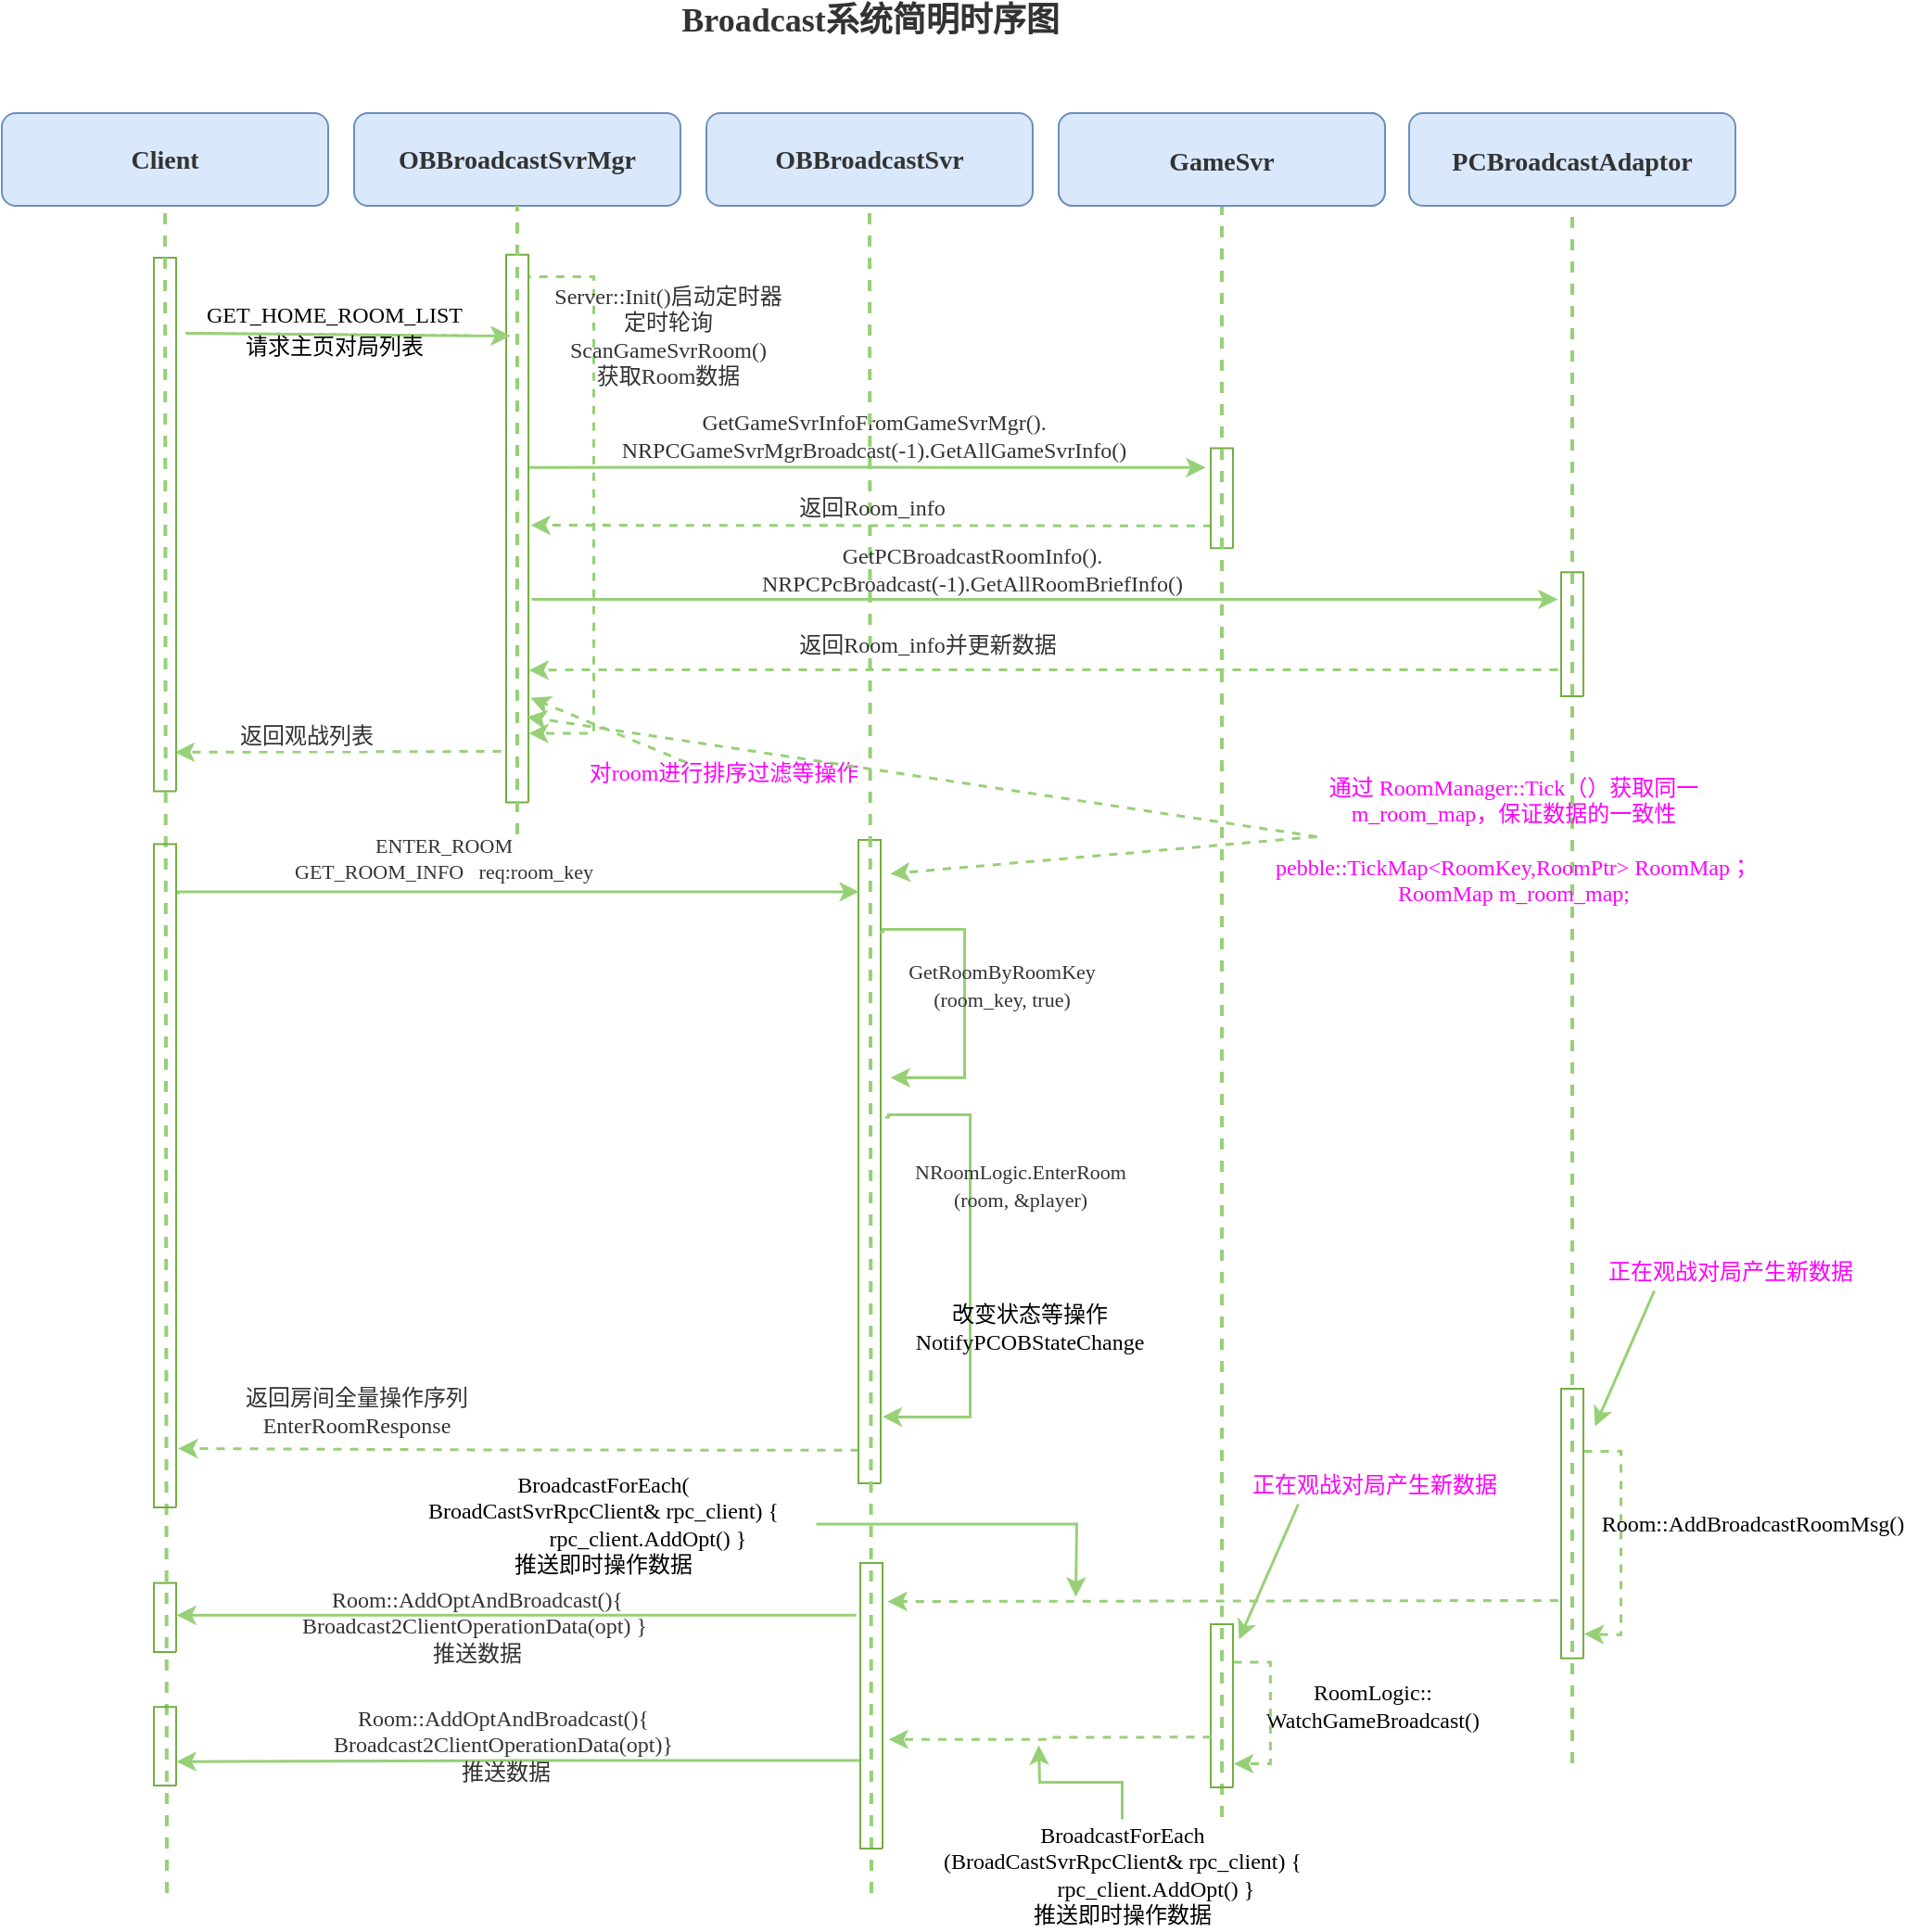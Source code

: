 <mxfile version="19.0.3" type="device"><diagram id="0JXYb2PloLVbS086gdcp" name="第 1 页"><mxGraphModel dx="1422" dy="865" grid="1" gridSize="10" guides="1" tooltips="1" connect="1" arrows="1" fold="1" page="1" pageScale="1" pageWidth="1100" pageHeight="1100" math="0" shadow="0"><root><mxCell id="0"/><mxCell id="1" parent="0"/><mxCell id="Zhw0Ouc4wIxj_ZuVvDxj-52" value="" style="group" vertex="1" connectable="0" parent="1"><mxGeometry x="34" y="20" width="955" height="1040" as="geometry"/></mxCell><mxCell id="XK4ZiDJZFjdR1Yn8rykN-3" value="&lt;b&gt;&lt;font color=&quot;#333333&quot; style=&quot;font-size: 14px;&quot; face=&quot;Comic Sans MS&quot;&gt;OBBroadcastSvrMgr&lt;/font&gt;&lt;/b&gt;" style="rounded=1;whiteSpace=wrap;html=1;fontSize=14;fillColor=#dae8fc;strokeColor=#6c8ebf;" parent="Zhw0Ouc4wIxj_ZuVvDxj-52" vertex="1"><mxGeometry x="190" y="60" width="176" height="50" as="geometry"/></mxCell><mxCell id="U8Vvt2ZOEtmQIleJNoWX-1" style="edgeStyle=orthogonalEdgeStyle;rounded=0;orthogonalLoop=1;jettySize=auto;html=1;dashed=1;fontFamily=Comic Sans MS;fontSize=12;fontColor=#333333;strokeColor=#97D077;strokeWidth=1.5;exitX=0.97;exitY=0.952;exitDx=0;exitDy=0;exitPerimeter=0;entryX=0.127;entryY=0.996;entryDx=0;entryDy=0;entryPerimeter=0;" parent="Zhw0Ouc4wIxj_ZuVvDxj-52" source="XK4ZiDJZFjdR1Yn8rykN-4" target="XK4ZiDJZFjdR1Yn8rykN-4" edge="1"><mxGeometry relative="1" as="geometry"><mxPoint x="289" y="400" as="targetPoint"/><mxPoint x="285" y="190" as="sourcePoint"/><Array as="points"><mxPoint x="283" y="148"/><mxPoint x="319" y="148"/><mxPoint x="319" y="394"/></Array></mxGeometry></mxCell><mxCell id="U8Vvt2ZOEtmQIleJNoWX-2" value="Server::Init()启动定时器&lt;br&gt;定时轮询&lt;br&gt;ScanGameSvrRoom()&lt;br&gt;获取Room数据" style="edgeLabel;html=1;align=center;verticalAlign=middle;resizable=0;points=[];fontSize=12;fontFamily=Comic Sans MS;fontColor=#333333;labelBackgroundColor=none;" parent="U8Vvt2ZOEtmQIleJNoWX-1" vertex="1" connectable="0"><mxGeometry x="-0.179" y="-2" relative="1" as="geometry"><mxPoint x="42" y="-61" as="offset"/></mxGeometry></mxCell><mxCell id="U8Vvt2ZOEtmQIleJNoWX-4" style="edgeStyle=orthogonalEdgeStyle;rounded=0;orthogonalLoop=1;jettySize=auto;html=1;exitX=0.54;exitY=1;exitDx=0;exitDy=0;exitPerimeter=0;fontFamily=Comic Sans MS;fontSize=12;fontColor=#333333;strokeColor=#97D077;strokeWidth=1.5;" parent="Zhw0Ouc4wIxj_ZuVvDxj-52" edge="1"><mxGeometry relative="1" as="geometry"><mxPoint x="649" y="250.897" as="targetPoint"/><mxPoint x="284" y="250.82" as="sourcePoint"/><Array as="points"><mxPoint x="466" y="251"/><mxPoint x="649" y="250"/></Array></mxGeometry></mxCell><mxCell id="U8Vvt2ZOEtmQIleJNoWX-5" value="&lt;pre style=&quot;background-color:#2b2b2b;color:#a9b7c6;font-family:'JetBrains Mono',monospace;font-size:12.0pt;&quot;&gt;&lt;/pre&gt;GetGameSvrInfoFromGameSvrMgr().&lt;br&gt;NRPCGameSvrMgrBroadcast(-1).GetAllGameSvrInfo()" style="edgeLabel;html=1;align=center;verticalAlign=middle;resizable=0;points=[];fontSize=12;fontFamily=Comic Sans MS;fontColor=#333333;labelBackgroundColor=none;" parent="U8Vvt2ZOEtmQIleJNoWX-4" vertex="1" connectable="0"><mxGeometry x="-0.462" y="1" relative="1" as="geometry"><mxPoint x="88" y="-24" as="offset"/></mxGeometry></mxCell><mxCell id="U8Vvt2ZOEtmQIleJNoWX-16" style="edgeStyle=orthogonalEdgeStyle;rounded=0;orthogonalLoop=1;jettySize=auto;html=1;dashed=1;fontFamily=Comic Sans MS;fontSize=12;fontColor=#333333;strokeColor=#97D077;strokeWidth=1.5;entryX=0.074;entryY=0.934;entryDx=0;entryDy=0;entryPerimeter=0;" parent="Zhw0Ouc4wIxj_ZuVvDxj-52" target="lIsacwMc3iRMQiqjtZAA-1" edge="1"><mxGeometry relative="1" as="geometry"><mxPoint x="99" y="480" as="targetPoint"/><mxPoint x="269" y="404" as="sourcePoint"/></mxGeometry></mxCell><mxCell id="U8Vvt2ZOEtmQIleJNoWX-17" value="返回观战列表" style="edgeLabel;html=1;align=center;verticalAlign=middle;resizable=0;points=[];fontSize=12;fontFamily=Comic Sans MS;fontColor=#333333;" parent="U8Vvt2ZOEtmQIleJNoWX-16" vertex="1" connectable="0"><mxGeometry x="0.198" relative="1" as="geometry"><mxPoint y="-9" as="offset"/></mxGeometry></mxCell><mxCell id="XK4ZiDJZFjdR1Yn8rykN-4" style="vsdxID=19;rotation=270;fillColor=#ffffff;gradientColor=none;shape=stencil(nZBLDoAgDERP0z3SIyjew0SURgSD+Lu9kMZoXLhwN9O+tukAlrNpJg1SzDH4QW/URgNYgZTkjA4UkwJUgGXng+6DX1zLfmoymdXo17xh5zmRJ6Q42BWCfc2oJfdAr+Yv+AP9Cb7OJ3H/2JG1HNGz/84klThPVCc=);strokeColor=#73ae42;points=[[1,1,0],[1,0,0],[0.77,1,0],[0.77,0,0],[0.54,1,0],[0.54,0,0],[0.31,1,0],[0.31,0,0],[0.04,1,0],[0.04,0,0],[1,1,0],[1,0,0],[1,1,0],[1,0,0],[1,1,0],[1,0,0],[1,1,0],[1,0,0],[1,1,0],[1,0,0],[1,1,0],[1,0,0],[1,1,0],[1,0,0],[1,1,0],[1,0,0],[1,1,0],[1,0,0],[1,1,0],[1,0,0],[1,1,0],[1,0,0],[1,1,0],[1,0,0],[1,1,0],[1,0,0],[1,1,0],[1,0,0],[1,1,0],[1,0,0]];labelBackgroundColor=none;rounded=0;html=1;whiteSpace=wrap;" parent="Zhw0Ouc4wIxj_ZuVvDxj-52" vertex="1"><mxGeometry x="130.28" y="278.08" width="295.44" height="12" as="geometry"/></mxCell><mxCell id="XK4ZiDJZFjdR1Yn8rykN-5" value="" style="endArrow=none;dashed=1;html=1;strokeWidth=2;rounded=0;fontFamily=Comic Sans MS;fontSize=16;entryX=0.5;entryY=1;entryDx=0;entryDy=0;strokeColor=#97D077;" parent="Zhw0Ouc4wIxj_ZuVvDxj-52" target="XK4ZiDJZFjdR1Yn8rykN-3" edge="1"><mxGeometry width="50" height="50" relative="1" as="geometry"><mxPoint x="278" y="449" as="sourcePoint"/><mxPoint x="610" y="300" as="targetPoint"/></mxGeometry></mxCell><mxCell id="XK4ZiDJZFjdR1Yn8rykN-11" value="&lt;b&gt;&lt;font color=&quot;#333333&quot; style=&quot;font-size: 16px;&quot; face=&quot;Comic Sans MS&quot;&gt;GameSvr、PCBroadcastAdaptor&lt;/font&gt;&lt;/b&gt;&lt;b&gt;&lt;font color=&quot;#333333&quot; style=&quot;font-size: 16px;&quot; face=&quot;Comic Sans MS&quot;&gt;&lt;br&gt;&lt;/font&gt;&lt;/b&gt;" style="rounded=1;whiteSpace=wrap;html=1;fontSize=14;fillColor=#dae8fc;strokeColor=#6c8ebf;" parent="Zhw0Ouc4wIxj_ZuVvDxj-52" vertex="1"><mxGeometry x="570" y="60" width="176" height="50" as="geometry"/></mxCell><mxCell id="U8Vvt2ZOEtmQIleJNoWX-13" style="edgeStyle=orthogonalEdgeStyle;rounded=0;orthogonalLoop=1;jettySize=auto;html=1;fontFamily=Comic Sans MS;fontSize=12;fontColor=#333333;strokeColor=#97D077;dashed=1;strokeWidth=1.5;exitX=0.153;exitY=0.013;exitDx=0;exitDy=0;exitPerimeter=0;" parent="Zhw0Ouc4wIxj_ZuVvDxj-52" edge="1"><mxGeometry relative="1" as="geometry"><mxPoint x="285" y="282.0" as="targetPoint"/><mxPoint x="652.166" y="282.386" as="sourcePoint"/><Array as="points"><mxPoint x="649" y="282"/></Array></mxGeometry></mxCell><mxCell id="U8Vvt2ZOEtmQIleJNoWX-14" style="edgeStyle=orthogonalEdgeStyle;rounded=0;orthogonalLoop=1;jettySize=auto;html=1;dashed=1;fontFamily=Comic Sans MS;fontSize=12;fontColor=#333333;strokeColor=#97D077;strokeWidth=1.5;entryX=0.242;entryY=1.005;entryDx=0;entryDy=0;entryPerimeter=0;" parent="Zhw0Ouc4wIxj_ZuVvDxj-52" target="XK4ZiDJZFjdR1Yn8rykN-4" edge="1"><mxGeometry relative="1" as="geometry"><mxPoint x="299" y="360" as="targetPoint"/><mxPoint x="839" y="360" as="sourcePoint"/><Array as="points"><mxPoint x="309" y="360"/></Array></mxGeometry></mxCell><mxCell id="XK4ZiDJZFjdR1Yn8rykN-12" style="vsdxID=19;rotation=270;fillColor=#ffffff;gradientColor=none;shape=stencil(nZBLDoAgDERP0z3SIyjew0SURgSD+Lu9kMZoXLhwN9O+tukAlrNpJg1SzDH4QW/URgNYgZTkjA4UkwJUgGXng+6DX1zLfmoymdXo17xh5zmRJ6Q42BWCfc2oJfdAr+Yv+AP9Cb7OJ3H/2JG1HNGz/84klThPVCc=);strokeColor=#73ae42;points=[[1,1,0],[1,0,0],[0.77,1,0],[0.77,0,0],[0.54,1,0],[0.54,0,0],[0.31,1,0],[0.31,0,0],[0.04,1,0],[0.04,0,0],[1,1,0],[1,0,0],[1,1,0],[1,0,0],[1,1,0],[1,0,0],[1,1,0],[1,0,0],[1,1,0],[1,0,0],[1,1,0],[1,0,0],[1,1,0],[1,0,0],[1,1,0],[1,0,0],[1,1,0],[1,0,0],[1,1,0],[1,0,0],[1,1,0],[1,0,0],[1,1,0],[1,0,0],[1,1,0],[1,0,0],[1,1,0],[1,0,0],[1,1,0],[1,0,0]];labelBackgroundColor=none;rounded=0;html=1;whiteSpace=wrap;" parent="Zhw0Ouc4wIxj_ZuVvDxj-52" vertex="1"><mxGeometry x="631.07" y="261.69" width="53.88" height="12" as="geometry"/></mxCell><mxCell id="XK4ZiDJZFjdR1Yn8rykN-13" value="" style="endArrow=none;dashed=1;html=1;strokeWidth=2;rounded=0;fontFamily=Comic Sans MS;fontSize=16;entryX=0.5;entryY=1;entryDx=0;entryDy=0;strokeColor=#97D077;exitX=0.735;exitY=-0.017;exitDx=0;exitDy=0;exitPerimeter=0;" parent="Zhw0Ouc4wIxj_ZuVvDxj-52" target="XK4ZiDJZFjdR1Yn8rykN-11" edge="1" source="Zhw0Ouc4wIxj_ZuVvDxj-27"><mxGeometry width="50" height="50" relative="1" as="geometry"><mxPoint x="659" y="1330" as="sourcePoint"/><mxPoint x="990" y="300" as="targetPoint"/></mxGeometry></mxCell><mxCell id="XK4ZiDJZFjdR1Yn8rykN-7" value="&lt;b&gt;&lt;font color=&quot;#333333&quot; style=&quot;font-size: 14px;&quot; face=&quot;Comic Sans MS&quot;&gt;OBBroadcastSvr&lt;/font&gt;&lt;/b&gt;" style="rounded=1;whiteSpace=wrap;html=1;fontSize=14;fillColor=#dae8fc;strokeColor=#6c8ebf;" parent="Zhw0Ouc4wIxj_ZuVvDxj-52" vertex="1"><mxGeometry x="380" y="60" width="176" height="50" as="geometry"/></mxCell><mxCell id="U8Vvt2ZOEtmQIleJNoWX-29" style="edgeStyle=orthogonalEdgeStyle;rounded=0;orthogonalLoop=1;jettySize=auto;html=1;exitX=0.04;exitY=0;exitDx=0;exitDy=0;exitPerimeter=0;entryX=0.086;entryY=1.069;entryDx=0;entryDy=0;entryPerimeter=0;fontFamily=Comic Sans MS;fontSize=14;fontColor=#333333;strokeColor=#97D077;strokeWidth=1.5;dashed=1;" parent="Zhw0Ouc4wIxj_ZuVvDxj-52" edge="1"><mxGeometry relative="1" as="geometry"><mxPoint x="462" y="780.83" as="sourcePoint"/><mxPoint x="94.828" y="779.995" as="targetPoint"/><Array as="points"><mxPoint x="278" y="780.71"/><mxPoint x="278" y="779.71"/></Array></mxGeometry></mxCell><mxCell id="U8Vvt2ZOEtmQIleJNoWX-30" value="返回房间全量操作序列&lt;br style=&quot;font-size: 12px;&quot;&gt;EnterRoomResponse" style="edgeLabel;html=1;align=center;verticalAlign=middle;resizable=0;points=[];fontSize=12;fontFamily=Comic Sans MS;fontColor=#333333;labelBackgroundColor=none;" parent="U8Vvt2ZOEtmQIleJNoWX-29" vertex="1" connectable="0"><mxGeometry x="-0.117" y="-3" relative="1" as="geometry"><mxPoint x="-109" y="-18" as="offset"/></mxGeometry></mxCell><mxCell id="XK4ZiDJZFjdR1Yn8rykN-8" style="vsdxID=19;rotation=270;fillColor=#ffffff;gradientColor=none;shape=stencil(nZBLDoAgDERP0z3SIyjew0SURgSD+Lu9kMZoXLhwN9O+tukAlrNpJg1SzDH4QW/URgNYgZTkjA4UkwJUgGXng+6DX1zLfmoymdXo17xh5zmRJ6Q42BWCfc2oJfdAr+Yv+AP9Cb7OJ3H/2JG1HNGz/84klThPVCc=);strokeColor=#73ae42;points=[[1,1,0],[1,0,0],[0.77,1,0],[0.77,0,0],[0.54,1,0],[0.54,0,0],[0.31,1,0],[0.31,0,0],[0.04,1,0],[0.04,0,0],[1,1,0],[1,0,0],[1,1,0],[1,0,0],[1,1,0],[1,0,0],[1,1,0],[1,0,0],[1,1,0],[1,0,0],[1,1,0],[1,0,0],[1,1,0],[1,0,0],[1,1,0],[1,0,0],[1,1,0],[1,0,0],[1,1,0],[1,0,0],[1,1,0],[1,0,0],[1,1,0],[1,0,0],[1,1,0],[1,0,0],[1,1,0],[1,0,0],[1,1,0],[1,0,0]];labelBackgroundColor=none;rounded=0;html=1;whiteSpace=wrap;" parent="Zhw0Ouc4wIxj_ZuVvDxj-52" vertex="1"><mxGeometry x="294.5" y="619.5" width="347" height="12" as="geometry"/></mxCell><mxCell id="XK4ZiDJZFjdR1Yn8rykN-9" value="" style="endArrow=none;dashed=1;html=1;strokeWidth=2;rounded=0;fontFamily=Comic Sans MS;fontSize=16;entryX=0.5;entryY=1;entryDx=0;entryDy=0;strokeColor=#97D077;" parent="Zhw0Ouc4wIxj_ZuVvDxj-52" target="XK4ZiDJZFjdR1Yn8rykN-7" edge="1"><mxGeometry width="50" height="50" relative="1" as="geometry"><mxPoint x="469" y="1020" as="sourcePoint"/><mxPoint x="800" y="300" as="targetPoint"/></mxGeometry></mxCell><mxCell id="U8Vvt2ZOEtmQIleJNoWX-7" style="edgeStyle=orthogonalEdgeStyle;rounded=0;orthogonalLoop=1;jettySize=auto;html=1;exitX=0.54;exitY=1;exitDx=0;exitDy=0;exitPerimeter=0;fontFamily=Comic Sans MS;fontSize=12;fontColor=#333333;strokeColor=#97D077;strokeWidth=1.5;" parent="Zhw0Ouc4wIxj_ZuVvDxj-52" edge="1"><mxGeometry relative="1" as="geometry"><mxPoint x="839" y="322" as="targetPoint"/><mxPoint x="285.5" y="322.0" as="sourcePoint"/><Array as="points"><mxPoint x="467.5" y="322.18"/><mxPoint x="650.5" y="321.18"/></Array></mxGeometry></mxCell><mxCell id="U8Vvt2ZOEtmQIleJNoWX-8" value="&lt;pre style=&quot;background-color:#2b2b2b;color:#a9b7c6;font-family:'JetBrains Mono',monospace;font-size:12.0pt;&quot;&gt;&lt;/pre&gt;GetPCBroadcastRoomInfo().&lt;br&gt;NRPCPcBroadcast(-1).GetAllRoomBriefInfo()" style="edgeLabel;html=1;align=center;verticalAlign=middle;resizable=0;points=[];fontSize=12;fontFamily=Comic Sans MS;fontColor=#333333;labelBackgroundColor=none;" parent="U8Vvt2ZOEtmQIleJNoWX-7" vertex="1" connectable="0"><mxGeometry x="-0.462" y="1" relative="1" as="geometry"><mxPoint x="88" y="-23" as="offset"/></mxGeometry></mxCell><mxCell id="U8Vvt2ZOEtmQIleJNoWX-9" style="edgeStyle=none;rounded=0;orthogonalLoop=1;jettySize=auto;html=1;exitX=0.77;exitY=1;exitDx=0;exitDy=0;exitPerimeter=0;dashed=1;fontFamily=Comic Sans MS;fontSize=16;fontColor=#333333;strokeColor=#97D077;" parent="Zhw0Ouc4wIxj_ZuVvDxj-52" edge="1"><mxGeometry relative="1" as="geometry"><mxPoint x="99" y="178.48" as="sourcePoint"/><mxPoint x="274" y="180.0" as="targetPoint"/></mxGeometry></mxCell><mxCell id="U8Vvt2ZOEtmQIleJNoWX-11" style="edgeStyle=none;rounded=0;orthogonalLoop=1;jettySize=auto;html=1;exitX=0.77;exitY=1;exitDx=0;exitDy=0;exitPerimeter=0;fontFamily=Comic Sans MS;fontSize=16;fontColor=#333333;strokeColor=#97D077;strokeWidth=1.5;" parent="Zhw0Ouc4wIxj_ZuVvDxj-52" edge="1"><mxGeometry relative="1" as="geometry"><mxPoint x="99" y="178.48" as="sourcePoint"/><mxPoint x="274" y="180.0" as="targetPoint"/></mxGeometry></mxCell><mxCell id="U8Vvt2ZOEtmQIleJNoWX-15" value="&lt;p style=&quot;line-height: 1.4;&quot;&gt;&lt;span style=&quot;color: rgb(0, 0, 0);&quot;&gt;GET_HOME_ROOM_LIST&lt;/span&gt;&lt;br style=&quot;color: rgb(0, 0, 0);&quot;&gt;&lt;span style=&quot;color: rgb(0, 0, 0);&quot;&gt;请求主页对局列表&lt;/span&gt;&lt;/p&gt;" style="edgeLabel;html=1;align=center;verticalAlign=middle;resizable=0;points=[];fontSize=12;fontFamily=Comic Sans MS;fontColor=#333333;labelBackgroundColor=none;" parent="U8Vvt2ZOEtmQIleJNoWX-11" vertex="1" connectable="0"><mxGeometry x="-0.089" y="-2" relative="1" as="geometry"><mxPoint y="-4" as="offset"/></mxGeometry></mxCell><mxCell id="NVkEytYguBen006gm_mv-2" value="&lt;b&gt;&lt;font color=&quot;#333333&quot; style=&quot;font-size: 14px;&quot; face=&quot;Comic Sans MS&quot;&gt;Client&lt;/font&gt;&lt;/b&gt;" style="rounded=1;whiteSpace=wrap;html=1;fontSize=14;fillColor=#dae8fc;strokeColor=#6c8ebf;" parent="Zhw0Ouc4wIxj_ZuVvDxj-52" vertex="1"><mxGeometry y="60" width="176" height="50" as="geometry"/></mxCell><mxCell id="lIsacwMc3iRMQiqjtZAA-1" style="vsdxID=19;rotation=270;fillColor=#ffffff;gradientColor=none;shape=stencil(nZBLDoAgDERP0z3SIyjew0SURgSD+Lu9kMZoXLhwN9O+tukAlrNpJg1SzDH4QW/URgNYgZTkjA4UkwJUgGXng+6DX1zLfmoymdXo17xh5zmRJ6Q42BWCfc2oJfdAr+Yv+AP9Cb7OJ3H/2JG1HNGz/84klThPVCc=);strokeColor=#73ae42;points=[[1,1,0],[1,0,0],[0.77,1,0],[0.77,0,0],[0.54,1,0],[0.54,0,0],[0.31,1,0],[0.31,0,0],[0.04,1,0],[0.04,0,0],[1,1,0],[1,0,0],[1,1,0],[1,0,0],[1,1,0],[1,0,0],[1,1,0],[1,0,0],[1,1,0],[1,0,0],[1,1,0],[1,0,0],[1,1,0],[1,0,0],[1,1,0],[1,0,0],[1,1,0],[1,0,0],[1,1,0],[1,0,0],[1,1,0],[1,0,0],[1,1,0],[1,0,0],[1,1,0],[1,0,0],[1,1,0],[1,0,0],[1,1,0],[1,0,0]];labelBackgroundColor=none;rounded=0;html=1;whiteSpace=wrap;" parent="Zhw0Ouc4wIxj_ZuVvDxj-52" vertex="1"><mxGeometry x="-55.88" y="275.88" width="287.75" height="12" as="geometry"/></mxCell><mxCell id="fZyv4n7QdBTqXU1RbJ-N-4" value="" style="endArrow=none;dashed=1;html=1;strokeWidth=2;rounded=0;fontFamily=Comic Sans MS;fontSize=16;entryX=0.5;entryY=1;entryDx=0;entryDy=0;strokeColor=#97D077;" parent="Zhw0Ouc4wIxj_ZuVvDxj-52" target="NVkEytYguBen006gm_mv-2" edge="1"><mxGeometry width="50" height="50" relative="1" as="geometry"><mxPoint x="89" y="1020" as="sourcePoint"/><mxPoint x="420" y="300" as="targetPoint"/></mxGeometry></mxCell><mxCell id="U8Vvt2ZOEtmQIleJNoWX-26" style="edgeStyle=orthogonalEdgeStyle;rounded=0;orthogonalLoop=1;jettySize=auto;html=1;exitX=0.929;exitY=0.931;exitDx=0;exitDy=0;exitPerimeter=0;fontFamily=Comic Sans MS;fontSize=12;fontColor=#333333;strokeColor=#97D077;strokeWidth=1.5;entryX=0.92;entryY=0.008;entryDx=0;entryDy=0;entryPerimeter=0;" parent="Zhw0Ouc4wIxj_ZuVvDxj-52" source="U8Vvt2ZOEtmQIleJNoWX-20" target="XK4ZiDJZFjdR1Yn8rykN-8" edge="1"><mxGeometry relative="1" as="geometry"><mxPoint x="459" y="480" as="targetPoint"/><Array as="points"><mxPoint x="95" y="481"/><mxPoint x="95" y="480"/><mxPoint x="459" y="480"/></Array></mxGeometry></mxCell><mxCell id="U8Vvt2ZOEtmQIleJNoWX-27" value="&lt;div style=&quot;font-size: 11px;&quot;&gt;&lt;font style=&quot;font-size: 11px;&quot;&gt;ENTER_ROOM&lt;/font&gt;&lt;/div&gt;&lt;div style=&quot;font-size: 11px;&quot;&gt;&lt;font style=&quot;font-size: 11px;&quot;&gt;GET_ROOM_INFO&amp;nbsp; &amp;nbsp;req:room_key&lt;/font&gt;&lt;/div&gt;" style="edgeLabel;html=1;align=center;verticalAlign=middle;resizable=0;points=[];fontSize=12;fontFamily=Comic Sans MS;fontColor=#333333;labelBackgroundColor=none;" parent="U8Vvt2ZOEtmQIleJNoWX-26" vertex="1" connectable="0"><mxGeometry x="-0.25" y="3" relative="1" as="geometry"><mxPoint x="8" y="-15" as="offset"/></mxGeometry></mxCell><mxCell id="U8Vvt2ZOEtmQIleJNoWX-20" style="vsdxID=19;rotation=270;fillColor=none;gradientColor=none;shape=stencil(nZBLDoAgDERP0z3SIyjew0SURgSD+Lu9kMZoXLhwN9O+tukAlrNpJg1SzDH4QW/URgNYgZTkjA4UkwJUgGXng+6DX1zLfmoymdXo17xh5zmRJ6Q42BWCfc2oJfdAr+Yv+AP9Cb7OJ3H/2JG1HNGz/84klThPVCc=);strokeColor=#73ae42;points=[[1,1,0],[1,0,0],[0.77,1,0],[0.77,0,0],[0.54,1,0],[0.54,0,0],[0.31,1,0],[0.31,0,0],[0.04,1,0],[0.04,0,0],[1,1,0],[1,0,0],[1,1,0],[1,0,0],[1,1,0],[1,0,0],[1,1,0],[1,0,0],[1,1,0],[1,0,0],[1,1,0],[1,0,0],[1,1,0],[1,0,0],[1,1,0],[1,0,0],[1,1,0],[1,0,0],[1,1,0],[1,0,0],[1,1,0],[1,0,0],[1,1,0],[1,0,0],[1,1,0],[1,0,0],[1,1,0],[1,0,0],[1,1,0],[1,0,0]];labelBackgroundColor=none;rounded=0;html=1;whiteSpace=wrap;" parent="Zhw0Ouc4wIxj_ZuVvDxj-52" vertex="1"><mxGeometry x="-90.87" y="627.13" width="357.75" height="12" as="geometry"/></mxCell><mxCell id="U8Vvt2ZOEtmQIleJNoWX-28" value="&lt;b&gt;&lt;font color=&quot;#333333&quot; style=&quot;font-size: 14px;&quot; face=&quot;Comic Sans MS&quot;&gt;GameSvr&lt;/font&gt;&lt;/b&gt;&lt;b&gt;&lt;font color=&quot;#333333&quot; style=&quot;font-size: 16px;&quot; face=&quot;Comic Sans MS&quot;&gt;&lt;br&gt;&lt;/font&gt;&lt;/b&gt;" style="rounded=1;whiteSpace=wrap;html=1;fontSize=14;fillColor=#dae8fc;strokeColor=#6c8ebf;" parent="Zhw0Ouc4wIxj_ZuVvDxj-52" vertex="1"><mxGeometry x="570" y="60" width="176" height="50" as="geometry"/></mxCell><mxCell id="U8Vvt2ZOEtmQIleJNoWX-31" value="&lt;font style=&quot;font-size: 12px;&quot;&gt;返回Room_info&lt;/font&gt;" style="text;html=1;align=center;verticalAlign=middle;resizable=0;points=[];autosize=1;strokeColor=none;fillColor=none;fontSize=14;fontFamily=Comic Sans MS;fontColor=#333333;" parent="Zhw0Ouc4wIxj_ZuVvDxj-52" vertex="1"><mxGeometry x="419" y="262.75" width="100" height="20" as="geometry"/></mxCell><mxCell id="U8Vvt2ZOEtmQIleJNoWX-32" value="&lt;font style=&quot;font-size: 12px;&quot;&gt;返回Room_info并更新数据&lt;/font&gt;" style="text;html=1;align=center;verticalAlign=middle;resizable=0;points=[];autosize=1;strokeColor=none;fillColor=none;fontSize=14;fontFamily=Comic Sans MS;fontColor=#333333;" parent="Zhw0Ouc4wIxj_ZuVvDxj-52" vertex="1"><mxGeometry x="419" y="336.75" width="160" height="20" as="geometry"/></mxCell><mxCell id="U8Vvt2ZOEtmQIleJNoWX-35" style="vsdxID=19;rotation=270;fillColor=#ffffff;gradientColor=none;shape=stencil(nZBLDoAgDERP0z3SIyjew0SURgSD+Lu9kMZoXLhwN9O+tukAlrNpJg1SzDH4QW/URgNYgZTkjA4UkwJUgGXng+6DX1zLfmoymdXo17xh5zmRJ6Q42BWCfc2oJfdAr+Yv+AP9Cb7OJ3H/2JG1HNGz/84klThPVCc=);strokeColor=#73ae42;points=[[1,1,0],[1,0,0],[0.77,1,0],[0.77,0,0],[0.54,1,0],[0.54,0,0],[0.31,1,0],[0.31,0,0],[0.04,1,0],[0.04,0,0],[1,1,0],[1,0,0],[1,1,0],[1,0,0],[1,1,0],[1,0,0],[1,1,0],[1,0,0],[1,1,0],[1,0,0],[1,1,0],[1,0,0],[1,1,0],[1,0,0],[1,1,0],[1,0,0],[1,1,0],[1,0,0],[1,1,0],[1,0,0],[1,1,0],[1,0,0],[1,1,0],[1,0,0],[1,1,0],[1,0,0],[1,1,0],[1,0,0],[1,1,0],[1,0,0]];labelBackgroundColor=none;rounded=0;html=1;whiteSpace=wrap;" parent="Zhw0Ouc4wIxj_ZuVvDxj-52" vertex="1"><mxGeometry x="813.57" y="335.06" width="66.87" height="12" as="geometry"/></mxCell><mxCell id="U8Vvt2ZOEtmQIleJNoWX-36" value="&lt;b&gt;&lt;font color=&quot;#333333&quot; style=&quot;font-size: 14px;&quot; face=&quot;Comic Sans MS&quot;&gt;PCBroadcastAdaptor&lt;/font&gt;&lt;/b&gt;&lt;b&gt;&lt;font color=&quot;#333333&quot; style=&quot;font-size: 16px;&quot; face=&quot;Comic Sans MS&quot;&gt;&lt;br&gt;&lt;/font&gt;&lt;/b&gt;" style="rounded=1;whiteSpace=wrap;html=1;fontSize=14;fillColor=#dae8fc;strokeColor=#6c8ebf;" parent="Zhw0Ouc4wIxj_ZuVvDxj-52" vertex="1"><mxGeometry x="759" y="60" width="176" height="50" as="geometry"/></mxCell><mxCell id="U8Vvt2ZOEtmQIleJNoWX-37" value="" style="endArrow=none;dashed=1;html=1;strokeWidth=2;rounded=0;fontFamily=Comic Sans MS;fontSize=16;entryX=0.5;entryY=1;entryDx=0;entryDy=0;strokeColor=#97D077;" parent="Zhw0Ouc4wIxj_ZuVvDxj-52" edge="1"><mxGeometry width="50" height="50" relative="1" as="geometry"><mxPoint x="847" y="950" as="sourcePoint"/><mxPoint x="847" y="110.0" as="targetPoint"/></mxGeometry></mxCell><mxCell id="Zhw0Ouc4wIxj_ZuVvDxj-2" style="edgeStyle=orthogonalEdgeStyle;rounded=0;orthogonalLoop=1;jettySize=auto;html=1;exitX=0.929;exitY=0.931;exitDx=0;exitDy=0;exitPerimeter=0;fontFamily=Comic Sans MS;fontSize=12;fontColor=#333333;strokeColor=#97D077;strokeWidth=1.5;" edge="1" parent="Zhw0Ouc4wIxj_ZuVvDxj-52"><mxGeometry relative="1" as="geometry"><mxPoint x="479" y="580" as="targetPoint"/><Array as="points"><mxPoint x="475" y="501"/><mxPoint x="475" y="500"/><mxPoint x="519" y="500"/><mxPoint x="519" y="580"/></Array><mxPoint x="473.552" y="501.293" as="sourcePoint"/></mxGeometry></mxCell><mxCell id="Zhw0Ouc4wIxj_ZuVvDxj-3" value="&lt;div style=&quot;&quot;&gt;&lt;span style=&quot;font-size: 11px;&quot;&gt;GetRoomByRoomKey&lt;/span&gt;&lt;/div&gt;&lt;div style=&quot;&quot;&gt;&lt;span style=&quot;font-size: 11px;&quot;&gt;(room_key, true)&lt;/span&gt;&lt;br&gt;&lt;/div&gt;" style="edgeLabel;html=1;align=center;verticalAlign=middle;resizable=0;points=[];fontSize=12;fontFamily=Comic Sans MS;fontColor=#333333;labelBackgroundColor=none;" vertex="1" connectable="0" parent="Zhw0Ouc4wIxj_ZuVvDxj-2"><mxGeometry x="-0.25" y="3" relative="1" as="geometry"><mxPoint x="17" y="14" as="offset"/></mxGeometry></mxCell><mxCell id="Zhw0Ouc4wIxj_ZuVvDxj-4" style="edgeStyle=orthogonalEdgeStyle;rounded=0;orthogonalLoop=1;jettySize=auto;html=1;exitX=0.929;exitY=0.931;exitDx=0;exitDy=0;exitPerimeter=0;fontFamily=Comic Sans MS;fontSize=12;fontColor=#333333;strokeColor=#97D077;strokeWidth=1.5;entryX=0.104;entryY=1.056;entryDx=0;entryDy=0;entryPerimeter=0;" edge="1" parent="Zhw0Ouc4wIxj_ZuVvDxj-52" target="XK4ZiDJZFjdR1Yn8rykN-8"><mxGeometry relative="1" as="geometry"><mxPoint x="476" y="720" as="targetPoint"/><Array as="points"><mxPoint x="478" y="601"/><mxPoint x="478" y="600"/><mxPoint x="522" y="600"/><mxPoint x="522" y="763"/><mxPoint x="489" y="763"/></Array><mxPoint x="476.272" y="601.293" as="sourcePoint"/></mxGeometry></mxCell><mxCell id="Zhw0Ouc4wIxj_ZuVvDxj-5" value="&lt;div style=&quot;&quot;&gt;&lt;span style=&quot;font-size: 11px;&quot;&gt;NRoomLogic.EnterRoom&lt;/span&gt;&lt;/div&gt;&lt;div style=&quot;&quot;&gt;&lt;span style=&quot;font-size: 11px;&quot;&gt;(room, &amp;amp;player)&lt;/span&gt;&lt;br&gt;&lt;/div&gt;" style="edgeLabel;html=1;align=center;verticalAlign=middle;resizable=0;points=[];fontSize=12;fontFamily=Comic Sans MS;fontColor=#333333;labelBackgroundColor=none;" vertex="1" connectable="0" parent="Zhw0Ouc4wIxj_ZuVvDxj-4"><mxGeometry x="-0.25" y="3" relative="1" as="geometry"><mxPoint x="24" y="-12" as="offset"/></mxGeometry></mxCell><mxCell id="Zhw0Ouc4wIxj_ZuVvDxj-6" value="&lt;font style=&quot;font-size: 12px;&quot; face=&quot;Comic Sans MS&quot;&gt;改变状态等操作&lt;br&gt;NotifyPCOBStateChange&lt;/font&gt;" style="text;html=1;align=center;verticalAlign=middle;resizable=0;points=[];autosize=1;strokeColor=none;fillColor=none;" vertex="1" parent="Zhw0Ouc4wIxj_ZuVvDxj-52"><mxGeometry x="474" y="695" width="160" height="40" as="geometry"/></mxCell><mxCell id="Zhw0Ouc4wIxj_ZuVvDxj-29" style="edgeStyle=orthogonalEdgeStyle;rounded=0;orthogonalLoop=1;jettySize=auto;html=1;exitX=0.77;exitY=1;exitDx=0;exitDy=0;exitPerimeter=0;dashed=1;fontFamily=Comic Sans MS;fontSize=12;strokeColor=#97D077;strokeWidth=1.5;" edge="1" parent="Zhw0Ouc4wIxj_ZuVvDxj-52" source="Zhw0Ouc4wIxj_ZuVvDxj-12"><mxGeometry relative="1" as="geometry"><mxPoint x="853.172" y="880" as="targetPoint"/></mxGeometry></mxCell><mxCell id="Zhw0Ouc4wIxj_ZuVvDxj-30" value="&lt;div&gt;Room::AddBroadcastRoomMsg()&lt;/div&gt;&lt;div&gt;&lt;br&gt;&lt;/div&gt;" style="edgeLabel;html=1;align=center;verticalAlign=middle;resizable=0;points=[];fontSize=12;fontFamily=Comic Sans MS;labelBackgroundColor=none;" vertex="1" connectable="0" parent="Zhw0Ouc4wIxj_ZuVvDxj-29"><mxGeometry x="-0.25" y="-1" relative="1" as="geometry"><mxPoint x="72" y="14" as="offset"/></mxGeometry></mxCell><mxCell id="Zhw0Ouc4wIxj_ZuVvDxj-12" style="vsdxID=19;rotation=270;fillColor=none;gradientColor=none;shape=stencil(nZBLDoAgDERP0z3SIyjew0SURgSD+Lu9kMZoXLhwN9O+tukAlrNpJg1SzDH4QW/URgNYgZTkjA4UkwJUgGXng+6DX1zLfmoymdXo17xh5zmRJ6Q42BWCfc2oJfdAr+Yv+AP9Cb7OJ3H/2JG1HNGz/84klThPVCc=);strokeColor=#73ae42;points=[[1,1,0],[1,0,0],[0.77,1,0],[0.77,0,0],[0.54,1,0],[0.54,0,0],[0.31,1,0],[0.31,0,0],[0.04,1,0],[0.04,0,0],[1,1,0],[1,0,0],[1,1,0],[1,0,0],[1,1,0],[1,0,0],[1,1,0],[1,0,0],[1,1,0],[1,0,0],[1,1,0],[1,0,0],[1,1,0],[1,0,0],[1,1,0],[1,0,0],[1,1,0],[1,0,0],[1,1,0],[1,0,0],[1,1,0],[1,0,0],[1,1,0],[1,0,0],[1,1,0],[1,0,0],[1,1,0],[1,0,0],[1,1,0],[1,0,0]];labelBackgroundColor=none;rounded=0;html=1;whiteSpace=wrap;" vertex="1" parent="Zhw0Ouc4wIxj_ZuVvDxj-52"><mxGeometry x="774.29" y="814.72" width="145.43" height="12" as="geometry"/></mxCell><mxCell id="Zhw0Ouc4wIxj_ZuVvDxj-15" style="vsdxID=19;rotation=270;fillColor=none;gradientColor=none;shape=stencil(nZBLDoAgDERP0z3SIyjew0SURgSD+Lu9kMZoXLhwN9O+tukAlrNpJg1SzDH4QW/URgNYgZTkjA4UkwJUgGXng+6DX1zLfmoymdXo17xh5zmRJ6Q42BWCfc2oJfdAr+Yv+AP9Cb7OJ3H/2JG1HNGz/84klThPVCc=);strokeColor=#73ae42;points=[[1,1,0],[1,0,0],[0.77,1,0],[0.77,0,0],[0.54,1,0],[0.54,0,0],[0.31,1,0],[0.31,0,0],[0.04,1,0],[0.04,0,0],[1,1,0],[1,0,0],[1,1,0],[1,0,0],[1,1,0],[1,0,0],[1,1,0],[1,0,0],[1,1,0],[1,0,0],[1,1,0],[1,0,0],[1,1,0],[1,0,0],[1,1,0],[1,0,0],[1,1,0],[1,0,0],[1,1,0],[1,0,0],[1,1,0],[1,0,0],[1,1,0],[1,0,0],[1,1,0],[1,0,0],[1,1,0],[1,0,0],[1,1,0],[1,0,0]];labelBackgroundColor=none;rounded=0;html=1;whiteSpace=wrap;" vertex="1" parent="Zhw0Ouc4wIxj_ZuVvDxj-52"><mxGeometry x="614.03" y="912.97" width="87.94" height="12" as="geometry"/></mxCell><mxCell id="Zhw0Ouc4wIxj_ZuVvDxj-17" style="vsdxID=19;rotation=270;fillColor=none;gradientColor=none;shape=stencil(nZBLDoAgDERP0z3SIyjew0SURgSD+Lu9kMZoXLhwN9O+tukAlrNpJg1SzDH4QW/URgNYgZTkjA4UkwJUgGXng+6DX1zLfmoymdXo17xh5zmRJ6Q42BWCfc2oJfdAr+Yv+AP9Cb7OJ3H/2JG1HNGz/84klThPVCc=);strokeColor=#73ae42;points=[[1,1,0],[1,0,0],[0.77,1,0],[0.77,0,0],[0.54,1,0],[0.54,0,0],[0.31,1,0],[0.31,0,0],[0.04,1,0],[0.04,0,0],[1,1,0],[1,0,0],[1,1,0],[1,0,0],[1,1,0],[1,0,0],[1,1,0],[1,0,0],[1,1,0],[1,0,0],[1,1,0],[1,0,0],[1,1,0],[1,0,0],[1,1,0],[1,0,0],[1,1,0],[1,0,0],[1,1,0],[1,0,0],[1,1,0],[1,0,0],[1,1,0],[1,0,0],[1,1,0],[1,0,0],[1,1,0],[1,0,0],[1,1,0],[1,0,0]];labelBackgroundColor=none;rounded=0;html=1;whiteSpace=wrap;" vertex="1" parent="Zhw0Ouc4wIxj_ZuVvDxj-52"><mxGeometry x="69.41" y="865.4" width="37.21" height="12" as="geometry"/></mxCell><mxCell id="Zhw0Ouc4wIxj_ZuVvDxj-18" style="vsdxID=19;rotation=270;fillColor=none;gradientColor=none;shape=stencil(nZBLDoAgDERP0z3SIyjew0SURgSD+Lu9kMZoXLhwN9O+tukAlrNpJg1SzDH4QW/URgNYgZTkjA4UkwJUgGXng+6DX1zLfmoymdXo17xh5zmRJ6Q42BWCfc2oJfdAr+Yv+AP9Cb7OJ3H/2JG1HNGz/84klThPVCc=);strokeColor=#73ae42;points=[[1,1,0],[1,0,0],[0.77,1,0],[0.77,0,0],[0.54,1,0],[0.54,0,0],[0.31,1,0],[0.31,0,0],[0.04,1,0],[0.04,0,0],[1,1,0],[1,0,0],[1,1,0],[1,0,0],[1,1,0],[1,0,0],[1,1,0],[1,0,0],[1,1,0],[1,0,0],[1,1,0],[1,0,0],[1,1,0],[1,0,0],[1,1,0],[1,0,0],[1,1,0],[1,0,0],[1,1,0],[1,0,0],[1,1,0],[1,0,0],[1,1,0],[1,0,0],[1,1,0],[1,0,0],[1,1,0],[1,0,0],[1,1,0],[1,0,0]];labelBackgroundColor=none;rounded=0;html=1;whiteSpace=wrap;" vertex="1" parent="Zhw0Ouc4wIxj_ZuVvDxj-52"><mxGeometry x="66.79" y="934.79" width="42.44" height="12" as="geometry"/></mxCell><mxCell id="Zhw0Ouc4wIxj_ZuVvDxj-19" style="edgeStyle=orthogonalEdgeStyle;rounded=0;orthogonalLoop=1;jettySize=auto;html=1;dashed=1;fontFamily=Comic Sans MS;fontSize=12;fontColor=#333333;strokeColor=#97D077;strokeWidth=1.5;entryX=0.867;entryY=1.203;entryDx=0;entryDy=0;entryPerimeter=0;exitX=0.216;exitY=-0.155;exitDx=0;exitDy=0;exitPerimeter=0;" edge="1" parent="Zhw0Ouc4wIxj_ZuVvDxj-52" source="Zhw0Ouc4wIxj_ZuVvDxj-12" target="Zhw0Ouc4wIxj_ZuVvDxj-41"><mxGeometry relative="1" as="geometry"><mxPoint x="266.88" y="858.704" as="targetPoint"/><mxPoint x="821.82" y="858.4" as="sourcePoint"/><Array as="points"><mxPoint x="822" y="862"/></Array></mxGeometry></mxCell><mxCell id="Zhw0Ouc4wIxj_ZuVvDxj-25" value="RoomLogic::&lt;br&gt;WatchGameBroadcast()" style="text;html=1;align=center;verticalAlign=middle;resizable=0;points=[];autosize=1;strokeColor=none;fillColor=none;fontSize=12;fontFamily=Comic Sans MS;" vertex="1" parent="Zhw0Ouc4wIxj_ZuVvDxj-52"><mxGeometry x="663.57" y="903.97" width="150" height="30" as="geometry"/></mxCell><mxCell id="Zhw0Ouc4wIxj_ZuVvDxj-26" style="edgeStyle=orthogonalEdgeStyle;rounded=0;orthogonalLoop=1;jettySize=auto;html=1;exitX=0.77;exitY=1;exitDx=0;exitDy=0;exitPerimeter=0;entryX=0.147;entryY=1.017;entryDx=0;entryDy=0;entryPerimeter=0;dashed=1;fontFamily=Comic Sans MS;fontSize=12;strokeColor=#97D077;strokeWidth=1.5;" edge="1" parent="Zhw0Ouc4wIxj_ZuVvDxj-52" source="Zhw0Ouc4wIxj_ZuVvDxj-15" target="Zhw0Ouc4wIxj_ZuVvDxj-15"><mxGeometry relative="1" as="geometry"/></mxCell><mxCell id="Zhw0Ouc4wIxj_ZuVvDxj-43" style="edgeStyle=orthogonalEdgeStyle;rounded=0;orthogonalLoop=1;jettySize=auto;html=1;fontFamily=Comic Sans MS;fontSize=12;fontColor=#FF00FF;strokeColor=#97D077;strokeWidth=1.5;" edge="1" parent="Zhw0Ouc4wIxj_ZuVvDxj-52" source="Zhw0Ouc4wIxj_ZuVvDxj-27"><mxGeometry relative="1" as="geometry"><mxPoint x="559" y="940" as="targetPoint"/></mxGeometry></mxCell><mxCell id="Zhw0Ouc4wIxj_ZuVvDxj-27" value="&lt;div&gt;BroadcastForEach&lt;/div&gt;&lt;div&gt;(BroadCastSvrRpcClient&amp;amp; rpc_client) {&lt;/div&gt;&lt;div&gt;&amp;nbsp; &amp;nbsp; &amp;nbsp; &amp;nbsp; &amp;nbsp; &amp;nbsp; rpc_client.AddOpt() }&lt;/div&gt;&lt;div&gt;推送即时操作数据&lt;/div&gt;" style="text;html=1;align=center;verticalAlign=middle;resizable=0;points=[];autosize=1;strokeColor=none;fillColor=none;fontSize=12;fontFamily=Comic Sans MS;" vertex="1" parent="Zhw0Ouc4wIxj_ZuVvDxj-52"><mxGeometry x="489" y="980.0" width="230" height="60" as="geometry"/></mxCell><mxCell id="Zhw0Ouc4wIxj_ZuVvDxj-44" style="edgeStyle=orthogonalEdgeStyle;rounded=0;orthogonalLoop=1;jettySize=auto;html=1;fontFamily=Comic Sans MS;fontSize=12;fontColor=#FF00FF;strokeColor=#97D077;strokeWidth=1.5;" edge="1" parent="Zhw0Ouc4wIxj_ZuVvDxj-52" source="Zhw0Ouc4wIxj_ZuVvDxj-31"><mxGeometry relative="1" as="geometry"><mxPoint x="579" y="860" as="targetPoint"/></mxGeometry></mxCell><mxCell id="Zhw0Ouc4wIxj_ZuVvDxj-31" value="&lt;div&gt;&lt;span style=&quot;background-color: initial;&quot;&gt;BroadcastForEach(&lt;/span&gt;&lt;/div&gt;&lt;div&gt;&lt;span style=&quot;background-color: initial;&quot;&gt;BroadCastSvrRpcClient&amp;amp; rpc_client) {&lt;/span&gt;&lt;br&gt;&lt;/div&gt;&lt;div&gt;&amp;nbsp; &amp;nbsp; &amp;nbsp; &amp;nbsp; &amp;nbsp; &amp;nbsp; &amp;nbsp; &amp;nbsp; rpc_client.AddOpt() }&lt;/div&gt;&lt;div&gt;推送即时操作数据&lt;/div&gt;" style="text;html=1;align=center;verticalAlign=middle;resizable=0;points=[];autosize=1;strokeColor=none;fillColor=none;fontSize=12;fontFamily=Comic Sans MS;" vertex="1" parent="Zhw0Ouc4wIxj_ZuVvDxj-52"><mxGeometry x="209" y="790.72" width="230" height="60" as="geometry"/></mxCell><mxCell id="Zhw0Ouc4wIxj_ZuVvDxj-32" value="" style="endArrow=classic;html=1;rounded=0;fontFamily=Comic Sans MS;fontSize=12;strokeColor=#97D077;strokeWidth=1.5;entryX=0.909;entryY=1.25;entryDx=0;entryDy=0;entryPerimeter=0;" edge="1" parent="Zhw0Ouc4wIxj_ZuVvDxj-52" target="Zhw0Ouc4wIxj_ZuVvDxj-15"><mxGeometry width="50" height="50" relative="1" as="geometry"><mxPoint x="699" y="810" as="sourcePoint"/><mxPoint x="763.57" y="735" as="targetPoint"/></mxGeometry></mxCell><mxCell id="Zhw0Ouc4wIxj_ZuVvDxj-33" value="正在观战对局产生新数据" style="edgeLabel;html=1;align=center;verticalAlign=middle;resizable=0;points=[];fontSize=12;fontFamily=Comic Sans MS;fontColor=#FF00FF;" vertex="1" connectable="0" parent="Zhw0Ouc4wIxj_ZuVvDxj-32"><mxGeometry x="-0.707" y="1" relative="1" as="geometry"><mxPoint x="44" y="-21" as="offset"/></mxGeometry></mxCell><mxCell id="Zhw0Ouc4wIxj_ZuVvDxj-34" value="" style="endArrow=classic;html=1;rounded=0;fontFamily=Comic Sans MS;fontSize=12;strokeColor=#97D077;strokeWidth=1.5;entryX=0.909;entryY=1.25;entryDx=0;entryDy=0;entryPerimeter=0;" edge="1" parent="Zhw0Ouc4wIxj_ZuVvDxj-52"><mxGeometry width="50" height="50" relative="1" as="geometry"><mxPoint x="891" y="695" as="sourcePoint"/><mxPoint x="859" y="768.003" as="targetPoint"/></mxGeometry></mxCell><mxCell id="Zhw0Ouc4wIxj_ZuVvDxj-35" value="正在观战对局产生新数据" style="edgeLabel;html=1;align=center;verticalAlign=middle;resizable=0;points=[];fontSize=12;fontFamily=Comic Sans MS;fontColor=#FF00FF;" vertex="1" connectable="0" parent="Zhw0Ouc4wIxj_ZuVvDxj-34"><mxGeometry x="-0.707" y="1" relative="1" as="geometry"><mxPoint x="44" y="-21" as="offset"/></mxGeometry></mxCell><mxCell id="Zhw0Ouc4wIxj_ZuVvDxj-36" value="" style="endArrow=classic;html=1;rounded=0;fontFamily=Comic Sans MS;fontSize=12;fontColor=#FFB570;strokeColor=#97D077;strokeWidth=1.5;entryX=0.192;entryY=1.083;entryDx=0;entryDy=0;entryPerimeter=0;dashed=1;" edge="1" parent="Zhw0Ouc4wIxj_ZuVvDxj-52" target="XK4ZiDJZFjdR1Yn8rykN-4"><mxGeometry width="50" height="50" relative="1" as="geometry"><mxPoint x="369" y="410" as="sourcePoint"/><mxPoint x="499" y="560" as="targetPoint"/></mxGeometry></mxCell><mxCell id="Zhw0Ouc4wIxj_ZuVvDxj-37" value="对room进行排序过滤等操作" style="text;html=1;align=center;verticalAlign=middle;resizable=0;points=[];autosize=1;strokeColor=none;fillColor=none;fontSize=12;fontFamily=Comic Sans MS;fontColor=#FF00FF;" vertex="1" parent="Zhw0Ouc4wIxj_ZuVvDxj-52"><mxGeometry x="309" y="406" width="160" height="20" as="geometry"/></mxCell><mxCell id="Zhw0Ouc4wIxj_ZuVvDxj-38" value="" style="endArrow=classic;html=1;rounded=0;dashed=1;fontFamily=Comic Sans MS;fontSize=12;fontColor=#FF00FF;strokeColor=#97D077;strokeWidth=1.5;" edge="1" parent="Zhw0Ouc4wIxj_ZuVvDxj-52"><mxGeometry width="50" height="50" relative="1" as="geometry"><mxPoint x="709" y="450" as="sourcePoint"/><mxPoint x="479" y="470" as="targetPoint"/></mxGeometry></mxCell><mxCell id="Zhw0Ouc4wIxj_ZuVvDxj-39" value="" style="endArrow=classic;html=1;rounded=0;dashed=1;fontFamily=Comic Sans MS;fontSize=12;fontColor=#FF00FF;strokeColor=#97D077;strokeWidth=1.5;entryX=0.157;entryY=0.917;entryDx=0;entryDy=0;entryPerimeter=0;" edge="1" parent="Zhw0Ouc4wIxj_ZuVvDxj-52" target="XK4ZiDJZFjdR1Yn8rykN-4"><mxGeometry width="50" height="50" relative="1" as="geometry"><mxPoint x="709" y="450" as="sourcePoint"/><mxPoint x="289" y="390" as="targetPoint"/></mxGeometry></mxCell><mxCell id="Zhw0Ouc4wIxj_ZuVvDxj-40" value="通过 RoomManager::Tick（）获取同一 &lt;br&gt;m_room_map，保证数据的一致性&lt;br&gt;&lt;br&gt;pebble::TickMap&amp;lt;RoomKey,RoomPtr&amp;gt; RoomMap；&lt;br&gt;RoomMap m_room_map;" style="text;html=1;align=center;verticalAlign=middle;resizable=0;points=[];autosize=1;strokeColor=none;fillColor=none;fontSize=12;fontFamily=Comic Sans MS;fontColor=#FF00FF;" vertex="1" parent="Zhw0Ouc4wIxj_ZuVvDxj-52"><mxGeometry x="675" y="412" width="280" height="80" as="geometry"/></mxCell><mxCell id="Zhw0Ouc4wIxj_ZuVvDxj-46" style="edgeStyle=orthogonalEdgeStyle;rounded=0;orthogonalLoop=1;jettySize=auto;html=1;entryX=0.54;entryY=1;entryDx=0;entryDy=0;entryPerimeter=0;fontFamily=Comic Sans MS;fontSize=12;fontColor=#FF00FF;strokeColor=#97D077;strokeWidth=1.5;exitX=0.819;exitY=-0.202;exitDx=0;exitDy=0;exitPerimeter=0;" edge="1" parent="Zhw0Ouc4wIxj_ZuVvDxj-52" source="Zhw0Ouc4wIxj_ZuVvDxj-41" target="Zhw0Ouc4wIxj_ZuVvDxj-17"><mxGeometry relative="1" as="geometry"/></mxCell><mxCell id="Zhw0Ouc4wIxj_ZuVvDxj-47" style="edgeStyle=orthogonalEdgeStyle;rounded=0;orthogonalLoop=1;jettySize=auto;html=1;exitX=0.31;exitY=0;exitDx=0;exitDy=0;exitPerimeter=0;entryX=0.31;entryY=1;entryDx=0;entryDy=0;entryPerimeter=0;fontFamily=Comic Sans MS;fontSize=12;fontColor=#FF00FF;strokeColor=#97D077;strokeWidth=1.5;" edge="1" parent="Zhw0Ouc4wIxj_ZuVvDxj-52" source="Zhw0Ouc4wIxj_ZuVvDxj-41" target="Zhw0Ouc4wIxj_ZuVvDxj-18"><mxGeometry relative="1" as="geometry"/></mxCell><mxCell id="Zhw0Ouc4wIxj_ZuVvDxj-41" style="vsdxID=19;rotation=270;fillColor=none;gradientColor=none;shape=stencil(nZBLDoAgDERP0z3SIyjew0SURgSD+Lu9kMZoXLhwN9O+tukAlrNpJg1SzDH4QW/URgNYgZTkjA4UkwJUgGXng+6DX1zLfmoymdXo17xh5zmRJ6Q42BWCfc2oJfdAr+Yv+AP9Cb7OJ3H/2JG1HNGz/84klThPVCc=);strokeColor=#73ae42;points=[[1,1,0],[1,0,0],[0.77,1,0],[0.77,0,0],[0.54,1,0],[0.54,0,0],[0.31,1,0],[0.31,0,0],[0.04,1,0],[0.04,0,0],[1,1,0],[1,0,0],[1,1,0],[1,0,0],[1,1,0],[1,0,0],[1,1,0],[1,0,0],[1,1,0],[1,0,0],[1,1,0],[1,0,0],[1,1,0],[1,0,0],[1,1,0],[1,0,0],[1,1,0],[1,0,0],[1,1,0],[1,0,0],[1,1,0],[1,0,0],[1,1,0],[1,0,0],[1,1,0],[1,0,0],[1,1,0],[1,0,0],[1,1,0],[1,0,0]];labelBackgroundColor=none;rounded=0;html=1;whiteSpace=wrap;" vertex="1" parent="Zhw0Ouc4wIxj_ZuVvDxj-52"><mxGeometry x="392.01" y="913.01" width="153.97" height="12" as="geometry"/></mxCell><mxCell id="Zhw0Ouc4wIxj_ZuVvDxj-24" style="edgeStyle=orthogonalEdgeStyle;rounded=0;orthogonalLoop=1;jettySize=auto;html=1;entryX=0.384;entryY=1.25;entryDx=0;entryDy=0;entryPerimeter=0;fontFamily=Comic Sans MS;fontSize=12;strokeWidth=1.5;strokeColor=#97D077;dashed=1;exitX=0.31;exitY=0;exitDx=0;exitDy=0;exitPerimeter=0;" edge="1" parent="Zhw0Ouc4wIxj_ZuVvDxj-52" source="Zhw0Ouc4wIxj_ZuVvDxj-15" target="Zhw0Ouc4wIxj_ZuVvDxj-41"><mxGeometry relative="1" as="geometry"/></mxCell><mxCell id="Zhw0Ouc4wIxj_ZuVvDxj-48" value="&lt;div&gt;Room::AddOptAndBroadcast(){&lt;/div&gt;&lt;div&gt;Broadcast2ClientOperationData(opt)&amp;nbsp;&lt;span style=&quot;background-color: initial;&quot;&gt;}&amp;nbsp;&lt;/span&gt;&lt;/div&gt;&lt;div&gt;&lt;span style=&quot;background-color: initial;&quot;&gt;推送数据&lt;/span&gt;&lt;/div&gt;" style="text;html=1;align=center;verticalAlign=middle;resizable=0;points=[];autosize=1;strokeColor=none;fillColor=none;fontSize=12;fontFamily=Comic Sans MS;fontColor=#333333;" vertex="1" parent="Zhw0Ouc4wIxj_ZuVvDxj-52"><mxGeometry x="141" y="850.72" width="230" height="50" as="geometry"/></mxCell><mxCell id="Zhw0Ouc4wIxj_ZuVvDxj-49" value="&lt;div&gt;Room::AddOptAndBroadcast(){&lt;/div&gt;&lt;div&gt;Broadcast2ClientOperationData(opt)&lt;span style=&quot;background-color: initial;&quot;&gt;}&lt;/span&gt;&lt;/div&gt;&lt;div&gt;&lt;span style=&quot;background-color: initial;&quot;&gt;&amp;nbsp;推送数据&lt;/span&gt;&lt;/div&gt;" style="text;html=1;align=center;verticalAlign=middle;resizable=0;points=[];autosize=1;strokeColor=none;fillColor=none;fontSize=12;fontFamily=Comic Sans MS;fontColor=#333333;" vertex="1" parent="Zhw0Ouc4wIxj_ZuVvDxj-52"><mxGeometry x="155" y="915.01" width="230" height="50" as="geometry"/></mxCell><mxCell id="Zhw0Ouc4wIxj_ZuVvDxj-51" value="&lt;b&gt;&lt;font style=&quot;font-size: 18px;&quot;&gt;Broadcast系统简明时序图&lt;/font&gt;&lt;/b&gt;" style="text;html=1;align=center;verticalAlign=middle;resizable=0;points=[];autosize=1;strokeColor=none;fillColor=none;fontSize=12;fontFamily=Comic Sans MS;fontColor=#333333;" vertex="1" parent="Zhw0Ouc4wIxj_ZuVvDxj-52"><mxGeometry x="353" width="230" height="20" as="geometry"/></mxCell></root></mxGraphModel></diagram></mxfile>